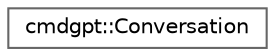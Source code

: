 digraph "Graphical Class Hierarchy"
{
 // LATEX_PDF_SIZE
  bgcolor="transparent";
  edge [fontname=Helvetica,fontsize=10,labelfontname=Helvetica,labelfontsize=10];
  node [fontname=Helvetica,fontsize=10,shape=box,height=0.2,width=0.4];
  rankdir="LR";
  Node0 [id="Node000000",label="cmdgpt::Conversation",height=0.2,width=0.4,color="grey40", fillcolor="white", style="filled",URL="$d5/def/classcmdgpt_1_1Conversation.html",tooltip="Manages conversation history and context."];
}

